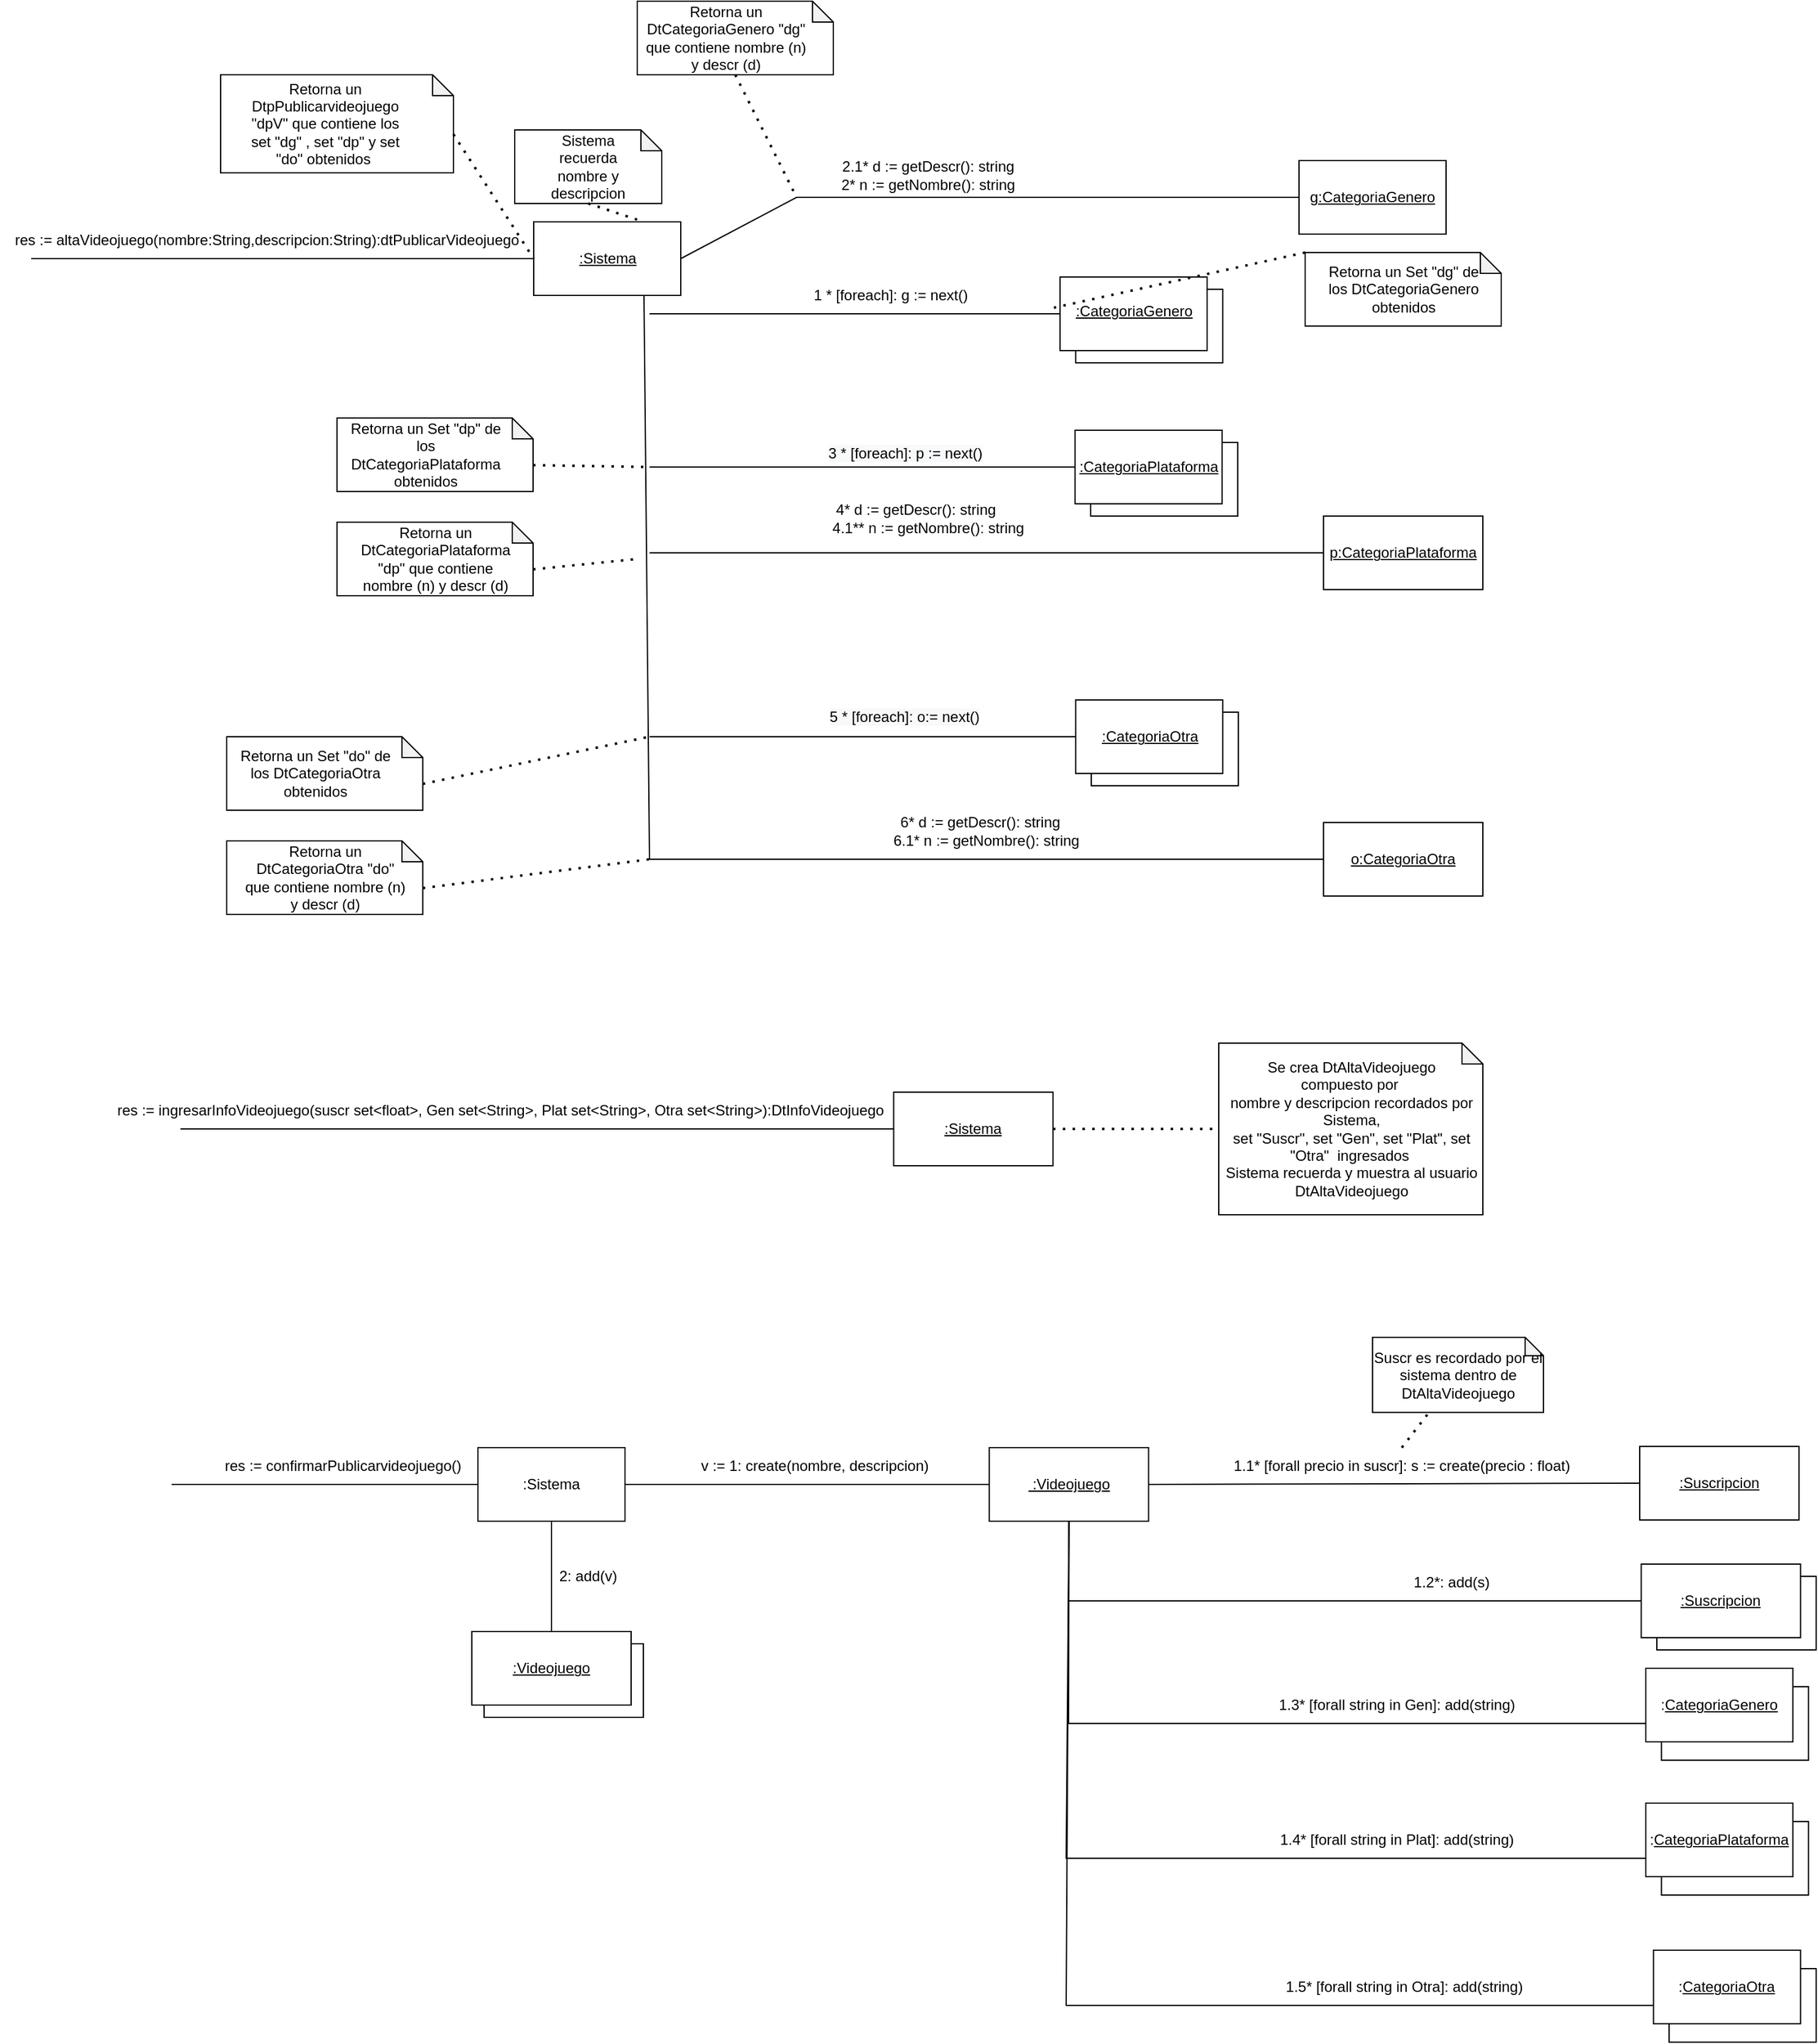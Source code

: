 <mxfile version="15.7.3" type="device"><diagram id="nLGqnXm5-cyStu_zuS19" name="Página-1"><mxGraphModel dx="2236" dy="2874" grid="1" gridSize="10" guides="1" tooltips="1" connect="1" arrows="1" fold="1" page="1" pageScale="1" pageWidth="827" pageHeight="1169" math="0" shadow="0"><root><mxCell id="0"/><mxCell id="1" parent="0"/><mxCell id="S6IuoozEWfHYUPOx4UMP-44" value="" style="rounded=0;whiteSpace=wrap;html=1;" parent="1" vertex="1"><mxGeometry x="512" y="1215" width="130" height="60" as="geometry"/></mxCell><mxCell id="S6IuoozEWfHYUPOx4UMP-17" value="" style="rounded=0;whiteSpace=wrap;html=1;" parent="1" vertex="1"><mxGeometry x="-445" y="1270" width="130" height="60" as="geometry"/></mxCell><mxCell id="BIJhDUikxEPJ1du6gMWI-7" value="&lt;u&gt;:Sistema&lt;/u&gt;" style="rounded=0;whiteSpace=wrap;html=1;" parent="1" vertex="1"><mxGeometry x="-404.5" y="110" width="120" height="60" as="geometry"/></mxCell><mxCell id="BIJhDUikxEPJ1du6gMWI-8" value="" style="endArrow=none;html=1;rounded=0;entryX=0;entryY=0.5;entryDx=0;entryDy=0;" parent="1" target="BIJhDUikxEPJ1du6gMWI-7" edge="1"><mxGeometry width="50" height="50" relative="1" as="geometry"><mxPoint x="-814.5" y="140" as="sourcePoint"/><mxPoint x="-244.5" y="320" as="targetPoint"/></mxGeometry></mxCell><mxCell id="BIJhDUikxEPJ1du6gMWI-9" value="res := altaVideojuego(nombre:String,descripcion:String):dtPublicarVideojuego" style="text;html=1;strokeColor=none;fillColor=none;align=center;verticalAlign=middle;whiteSpace=wrap;rounded=0;" parent="1" vertex="1"><mxGeometry x="-840" y="110" width="435.5" height="30" as="geometry"/></mxCell><mxCell id="BIJhDUikxEPJ1du6gMWI-16" value="" style="shape=note;whiteSpace=wrap;html=1;backgroundOutline=1;darkOpacity=0.05;size=17;" parent="1" vertex="1"><mxGeometry x="-420" y="35" width="120" height="60" as="geometry"/></mxCell><mxCell id="BIJhDUikxEPJ1du6gMWI-17" value="Sistema recuerda nombre y descripcion" style="text;html=1;strokeColor=none;fillColor=none;align=center;verticalAlign=middle;whiteSpace=wrap;rounded=0;" parent="1" vertex="1"><mxGeometry x="-390" y="50" width="60" height="30" as="geometry"/></mxCell><mxCell id="BIJhDUikxEPJ1du6gMWI-18" value="" style="endArrow=none;dashed=1;html=1;dashPattern=1 3;strokeWidth=2;rounded=0;exitX=0.5;exitY=1;exitDx=0;exitDy=0;exitPerimeter=0;entryX=0.75;entryY=0;entryDx=0;entryDy=0;" parent="1" source="BIJhDUikxEPJ1du6gMWI-16" target="BIJhDUikxEPJ1du6gMWI-7" edge="1"><mxGeometry width="50" height="50" relative="1" as="geometry"><mxPoint x="-194.5" y="300" as="sourcePoint"/><mxPoint x="-144.5" y="250" as="targetPoint"/></mxGeometry></mxCell><mxCell id="BIJhDUikxEPJ1du6gMWI-21" value="" style="rounded=0;whiteSpace=wrap;html=1;" parent="1" vertex="1"><mxGeometry x="37.75" y="165" width="120" height="60" as="geometry"/></mxCell><mxCell id="BIJhDUikxEPJ1du6gMWI-22" value="" style="rounded=0;whiteSpace=wrap;html=1;" parent="1" vertex="1"><mxGeometry x="25" y="155" width="120" height="60" as="geometry"/></mxCell><mxCell id="BIJhDUikxEPJ1du6gMWI-23" value="" style="endArrow=none;html=1;rounded=0;entryX=0;entryY=0.5;entryDx=0;entryDy=0;" parent="1" target="BIJhDUikxEPJ1du6gMWI-22" edge="1"><mxGeometry width="50" height="50" relative="1" as="geometry"><mxPoint x="-310" y="185" as="sourcePoint"/><mxPoint x="-32.25" y="375" as="targetPoint"/><Array as="points"><mxPoint x="-260" y="185"/></Array></mxGeometry></mxCell><mxCell id="BIJhDUikxEPJ1du6gMWI-24" value="&lt;u&gt;:CategoriaGenero&lt;/u&gt;" style="text;html=1;strokeColor=none;fillColor=none;align=center;verticalAlign=middle;whiteSpace=wrap;rounded=0;" parent="1" vertex="1"><mxGeometry x="57.75" y="170" width="54.5" height="25" as="geometry"/></mxCell><mxCell id="BIJhDUikxEPJ1du6gMWI-26" value="" style="rounded=0;whiteSpace=wrap;html=1;" parent="1" vertex="1"><mxGeometry x="50" y="290" width="120" height="60" as="geometry"/></mxCell><mxCell id="BIJhDUikxEPJ1du6gMWI-27" value="" style="rounded=0;whiteSpace=wrap;html=1;" parent="1" vertex="1"><mxGeometry x="37.25" y="280" width="120" height="60" as="geometry"/></mxCell><mxCell id="BIJhDUikxEPJ1du6gMWI-28" value="&lt;u&gt;:CategoriaPlataforma&lt;/u&gt;" style="text;html=1;strokeColor=none;fillColor=none;align=center;verticalAlign=middle;whiteSpace=wrap;rounded=0;" parent="1" vertex="1"><mxGeometry x="70" y="297.5" width="54.5" height="25" as="geometry"/></mxCell><mxCell id="BIJhDUikxEPJ1du6gMWI-30" value="" style="endArrow=none;html=1;rounded=0;entryX=0;entryY=0.5;entryDx=0;entryDy=0;" parent="1" target="BIJhDUikxEPJ1du6gMWI-27" edge="1"><mxGeometry width="50" height="50" relative="1" as="geometry"><mxPoint x="-310" y="310" as="sourcePoint"/><mxPoint x="-350" y="220" as="targetPoint"/><Array as="points"><mxPoint x="-250" y="310"/><mxPoint x="-220" y="310"/></Array></mxGeometry></mxCell><mxCell id="BIJhDUikxEPJ1du6gMWI-49" value="1 * [foreach]: g := next()" style="text;html=1;strokeColor=none;fillColor=none;align=center;verticalAlign=middle;whiteSpace=wrap;rounded=0;" parent="1" vertex="1"><mxGeometry x="-192.75" y="155" width="160" height="30" as="geometry"/></mxCell><mxCell id="BIJhDUikxEPJ1du6gMWI-50" value="" style="rounded=0;whiteSpace=wrap;html=1;" parent="1" vertex="1"><mxGeometry x="220" y="60" width="120" height="60" as="geometry"/></mxCell><mxCell id="BIJhDUikxEPJ1du6gMWI-51" value="" style="endArrow=none;html=1;rounded=0;exitX=1;exitY=0.5;exitDx=0;exitDy=0;entryX=0;entryY=0.5;entryDx=0;entryDy=0;" parent="1" source="BIJhDUikxEPJ1du6gMWI-7" target="BIJhDUikxEPJ1du6gMWI-50" edge="1"><mxGeometry width="50" height="50" relative="1" as="geometry"><mxPoint x="-90" y="200" as="sourcePoint"/><mxPoint x="-40" y="150" as="targetPoint"/><Array as="points"><mxPoint x="-190" y="90"/></Array></mxGeometry></mxCell><mxCell id="BIJhDUikxEPJ1du6gMWI-52" value="&lt;u&gt;g:CategoriaGenero&lt;/u&gt;" style="text;html=1;strokeColor=none;fillColor=none;align=center;verticalAlign=middle;whiteSpace=wrap;rounded=0;" parent="1" vertex="1"><mxGeometry x="250" y="75" width="60" height="30" as="geometry"/></mxCell><mxCell id="BIJhDUikxEPJ1du6gMWI-53" value="2* n := getNombre(): string" style="text;html=1;strokeColor=none;fillColor=none;align=center;verticalAlign=middle;whiteSpace=wrap;rounded=0;" parent="1" vertex="1"><mxGeometry x="-155" y="65" width="145" height="30" as="geometry"/></mxCell><mxCell id="BIJhDUikxEPJ1du6gMWI-54" value="2.1* d := getDescr(): string" style="text;html=1;strokeColor=none;fillColor=none;align=center;verticalAlign=middle;whiteSpace=wrap;rounded=0;" parent="1" vertex="1"><mxGeometry x="-155" y="50" width="145" height="30" as="geometry"/></mxCell><mxCell id="BIJhDUikxEPJ1du6gMWI-56" value="" style="shape=note;whiteSpace=wrap;html=1;backgroundOutline=1;darkOpacity=0.05;size=17;" parent="1" vertex="1"><mxGeometry x="-320" y="-70" width="160" height="60" as="geometry"/></mxCell><mxCell id="BIJhDUikxEPJ1du6gMWI-57" value="Retorna un DtCategoriaGenero &quot;dg&quot; que contiene nombre (n) y descr (d)" style="text;html=1;strokeColor=none;fillColor=none;align=center;verticalAlign=middle;whiteSpace=wrap;rounded=0;" parent="1" vertex="1"><mxGeometry x="-315" y="-55" width="135" height="30" as="geometry"/></mxCell><mxCell id="BIJhDUikxEPJ1du6gMWI-58" value="" style="endArrow=none;dashed=1;html=1;dashPattern=1 3;strokeWidth=2;rounded=0;exitX=0.5;exitY=1;exitDx=0;exitDy=0;exitPerimeter=0;" parent="1" source="BIJhDUikxEPJ1du6gMWI-56" edge="1"><mxGeometry width="50" height="50" relative="1" as="geometry"><mxPoint x="-85" y="220" as="sourcePoint"/><mxPoint x="-190" y="90" as="targetPoint"/></mxGeometry></mxCell><mxCell id="BIJhDUikxEPJ1du6gMWI-59" value="" style="endArrow=none;dashed=1;html=1;dashPattern=1 3;strokeWidth=2;rounded=0;exitX=0;exitY=0;exitDx=0;exitDy=0;exitPerimeter=0;" parent="1" source="BIJhDUikxEPJ1du6gMWI-60" edge="1"><mxGeometry width="50" height="50" relative="1" as="geometry"><mxPoint x="-380" y="-90" as="sourcePoint"/><mxPoint x="20" y="180" as="targetPoint"/></mxGeometry></mxCell><mxCell id="BIJhDUikxEPJ1du6gMWI-60" value="" style="shape=note;whiteSpace=wrap;html=1;backgroundOutline=1;darkOpacity=0.05;size=17;" parent="1" vertex="1"><mxGeometry x="225" y="135" width="160" height="60" as="geometry"/></mxCell><mxCell id="BIJhDUikxEPJ1du6gMWI-61" value="Retorna un Set &quot;dg&quot; de los DtCategoriaGenero obtenidos" style="text;html=1;strokeColor=none;fillColor=none;align=center;verticalAlign=middle;whiteSpace=wrap;rounded=0;" parent="1" vertex="1"><mxGeometry x="237.5" y="150" width="135" height="30" as="geometry"/></mxCell><mxCell id="BIJhDUikxEPJ1du6gMWI-64" value="&lt;span style=&quot;color: rgb(0, 0, 0); font-family: Helvetica; font-size: 12px; font-style: normal; font-variant-ligatures: normal; font-variant-caps: normal; font-weight: 400; letter-spacing: normal; orphans: 2; text-align: center; text-indent: 0px; text-transform: none; widows: 2; word-spacing: 0px; -webkit-text-stroke-width: 0px; background-color: rgb(248, 249, 250); text-decoration-thickness: initial; text-decoration-style: initial; text-decoration-color: initial; float: none; display: inline !important;&quot;&gt;3 * [foreach]: p := next()&lt;/span&gt;" style="text;whiteSpace=wrap;html=1;" parent="1" vertex="1"><mxGeometry x="-165.75" y="285" width="150" height="30" as="geometry"/></mxCell><mxCell id="BIJhDUikxEPJ1du6gMWI-65" value="" style="rounded=0;whiteSpace=wrap;html=1;" parent="1" vertex="1"><mxGeometry x="240" y="350" width="130" height="60" as="geometry"/></mxCell><mxCell id="BIJhDUikxEPJ1du6gMWI-66" value="&lt;u&gt;p:CategoriaPlataforma&lt;/u&gt;" style="text;html=1;strokeColor=none;fillColor=none;align=center;verticalAlign=middle;whiteSpace=wrap;rounded=0;" parent="1" vertex="1"><mxGeometry x="275" y="365" width="60" height="30" as="geometry"/></mxCell><mxCell id="BIJhDUikxEPJ1du6gMWI-67" value="" style="endArrow=none;html=1;rounded=0;entryX=0;entryY=0.5;entryDx=0;entryDy=0;" parent="1" target="BIJhDUikxEPJ1du6gMWI-65" edge="1"><mxGeometry width="50" height="50" relative="1" as="geometry"><mxPoint x="-310" y="380" as="sourcePoint"/><mxPoint x="-230" y="330" as="targetPoint"/><Array as="points"><mxPoint x="-260" y="380"/></Array></mxGeometry></mxCell><mxCell id="BIJhDUikxEPJ1du6gMWI-68" value="4.1** n := getNombre(): string" style="text;html=1;strokeColor=none;fillColor=none;align=center;verticalAlign=middle;whiteSpace=wrap;rounded=0;" parent="1" vertex="1"><mxGeometry x="-165" y="345" width="165" height="30" as="geometry"/></mxCell><mxCell id="BIJhDUikxEPJ1du6gMWI-69" value="4* d := getDescr(): string" style="text;html=1;strokeColor=none;fillColor=none;align=center;verticalAlign=middle;whiteSpace=wrap;rounded=0;" parent="1" vertex="1"><mxGeometry x="-165" y="330" width="145" height="30" as="geometry"/></mxCell><mxCell id="BIJhDUikxEPJ1du6gMWI-70" value="" style="shape=note;whiteSpace=wrap;html=1;backgroundOutline=1;darkOpacity=0.05;size=17;" parent="1" vertex="1"><mxGeometry x="-565" y="355" width="160" height="60" as="geometry"/></mxCell><mxCell id="BIJhDUikxEPJ1du6gMWI-71" value="Retorna un DtCategoriaPlataforma &quot;dp&quot; que contiene nombre (n) y descr (d)" style="text;html=1;strokeColor=none;fillColor=none;align=center;verticalAlign=middle;whiteSpace=wrap;rounded=0;" parent="1" vertex="1"><mxGeometry x="-552.5" y="370" width="135" height="30" as="geometry"/></mxCell><mxCell id="BIJhDUikxEPJ1du6gMWI-72" value="" style="endArrow=none;dashed=1;html=1;dashPattern=1 3;strokeWidth=2;rounded=0;exitX=0;exitY=0;exitDx=160;exitDy=38.5;exitPerimeter=0;" parent="1" source="BIJhDUikxEPJ1du6gMWI-70" edge="1"><mxGeometry width="50" height="50" relative="1" as="geometry"><mxPoint x="-324.5" y="600" as="sourcePoint"/><mxPoint x="-320" y="385" as="targetPoint"/></mxGeometry></mxCell><mxCell id="BIJhDUikxEPJ1du6gMWI-73" value="" style="shape=note;whiteSpace=wrap;html=1;backgroundOutline=1;darkOpacity=0.05;size=17;" parent="1" vertex="1"><mxGeometry x="-565" y="270" width="160" height="60" as="geometry"/></mxCell><mxCell id="BIJhDUikxEPJ1du6gMWI-74" value="Retorna un Set &quot;dp&quot; de los DtCategoriaPlataforma obtenidos" style="text;html=1;strokeColor=none;fillColor=none;align=center;verticalAlign=middle;whiteSpace=wrap;rounded=0;" parent="1" vertex="1"><mxGeometry x="-560" y="285" width="135" height="30" as="geometry"/></mxCell><mxCell id="BIJhDUikxEPJ1du6gMWI-75" value="" style="endArrow=none;dashed=1;html=1;dashPattern=1 3;strokeWidth=2;rounded=0;exitX=0;exitY=0;exitDx=160;exitDy=38.5;exitPerimeter=0;" parent="1" source="BIJhDUikxEPJ1du6gMWI-73" edge="1"><mxGeometry width="50" height="50" relative="1" as="geometry"><mxPoint x="-90" y="340" as="sourcePoint"/><mxPoint x="-310" y="310" as="targetPoint"/></mxGeometry></mxCell><mxCell id="BIJhDUikxEPJ1du6gMWI-77" value="" style="rounded=0;whiteSpace=wrap;html=1;" parent="1" vertex="1"><mxGeometry x="50.5" y="510" width="120" height="60" as="geometry"/></mxCell><mxCell id="BIJhDUikxEPJ1du6gMWI-78" value="" style="rounded=0;whiteSpace=wrap;html=1;" parent="1" vertex="1"><mxGeometry x="37.75" y="500" width="120" height="60" as="geometry"/></mxCell><mxCell id="BIJhDUikxEPJ1du6gMWI-79" value="&lt;u&gt;:CategoriaOtra&lt;/u&gt;" style="text;html=1;strokeColor=none;fillColor=none;align=center;verticalAlign=middle;whiteSpace=wrap;rounded=0;" parent="1" vertex="1"><mxGeometry x="70.5" y="517.5" width="54.5" height="25" as="geometry"/></mxCell><mxCell id="BIJhDUikxEPJ1du6gMWI-81" value="" style="endArrow=none;html=1;rounded=0;entryX=0;entryY=0.5;entryDx=0;entryDy=0;" parent="1" target="BIJhDUikxEPJ1du6gMWI-78" edge="1"><mxGeometry width="50" height="50" relative="1" as="geometry"><mxPoint x="-310" y="530" as="sourcePoint"/><mxPoint x="-325" y="500" as="targetPoint"/><Array as="points"><mxPoint x="-290" y="530"/><mxPoint x="-225" y="530"/></Array></mxGeometry></mxCell><mxCell id="BIJhDUikxEPJ1du6gMWI-83" value="&lt;span style=&quot;color: rgb(0, 0, 0); font-family: Helvetica; font-size: 12px; font-style: normal; font-variant-ligatures: normal; font-variant-caps: normal; font-weight: 400; letter-spacing: normal; orphans: 2; text-align: center; text-indent: 0px; text-transform: none; widows: 2; word-spacing: 0px; -webkit-text-stroke-width: 0px; background-color: rgb(248, 249, 250); text-decoration-thickness: initial; text-decoration-style: initial; text-decoration-color: initial; float: none; display: inline !important;&quot;&gt;5 * [foreach]: o:= next()&lt;/span&gt;" style="text;whiteSpace=wrap;html=1;" parent="1" vertex="1"><mxGeometry x="-165" y="500" width="150" height="30" as="geometry"/></mxCell><mxCell id="BIJhDUikxEPJ1du6gMWI-84" value="" style="rounded=0;whiteSpace=wrap;html=1;" parent="1" vertex="1"><mxGeometry x="240" y="600" width="130" height="60" as="geometry"/></mxCell><mxCell id="BIJhDUikxEPJ1du6gMWI-85" value="&lt;u&gt;o:CategoriaOtra&lt;/u&gt;" style="text;html=1;strokeColor=none;fillColor=none;align=center;verticalAlign=middle;whiteSpace=wrap;rounded=0;" parent="1" vertex="1"><mxGeometry x="275" y="615" width="60" height="30" as="geometry"/></mxCell><mxCell id="BIJhDUikxEPJ1du6gMWI-86" value="" style="endArrow=none;html=1;rounded=0;entryX=0;entryY=0.5;entryDx=0;entryDy=0;exitX=0.75;exitY=1;exitDx=0;exitDy=0;" parent="1" source="BIJhDUikxEPJ1du6gMWI-7" target="BIJhDUikxEPJ1du6gMWI-84" edge="1"><mxGeometry width="50" height="50" relative="1" as="geometry"><mxPoint x="-265.0" y="450" as="sourcePoint"/><mxPoint x="-205" y="610" as="targetPoint"/><Array as="points"><mxPoint x="-310" y="630"/><mxPoint x="-190" y="630"/></Array></mxGeometry></mxCell><mxCell id="BIJhDUikxEPJ1du6gMWI-87" value="6.1* n := getNombre(): string" style="text;html=1;strokeColor=none;fillColor=none;align=center;verticalAlign=middle;whiteSpace=wrap;rounded=0;" parent="1" vertex="1"><mxGeometry x="-120" y="600" width="170" height="30" as="geometry"/></mxCell><mxCell id="BIJhDUikxEPJ1du6gMWI-88" value="6* d := getDescr(): string" style="text;html=1;strokeColor=none;fillColor=none;align=center;verticalAlign=middle;whiteSpace=wrap;rounded=0;" parent="1" vertex="1"><mxGeometry x="-120" y="585" width="160" height="30" as="geometry"/></mxCell><mxCell id="BIJhDUikxEPJ1du6gMWI-89" value="" style="shape=note;whiteSpace=wrap;html=1;backgroundOutline=1;darkOpacity=0.05;size=17;" parent="1" vertex="1"><mxGeometry x="-655" y="615" width="160" height="60" as="geometry"/></mxCell><mxCell id="BIJhDUikxEPJ1du6gMWI-90" value="Retorna un DtCategoriaOtra &quot;do&quot; que contiene nombre (n) y descr (d)" style="text;html=1;strokeColor=none;fillColor=none;align=center;verticalAlign=middle;whiteSpace=wrap;rounded=0;" parent="1" vertex="1"><mxGeometry x="-642.5" y="630" width="135" height="30" as="geometry"/></mxCell><mxCell id="BIJhDUikxEPJ1du6gMWI-91" value="" style="endArrow=none;dashed=1;html=1;dashPattern=1 3;strokeWidth=2;rounded=0;exitX=0;exitY=0;exitDx=160;exitDy=38.5;exitPerimeter=0;" parent="1" source="BIJhDUikxEPJ1du6gMWI-89" edge="1"><mxGeometry width="50" height="50" relative="1" as="geometry"><mxPoint x="-414.5" y="860" as="sourcePoint"/><mxPoint x="-310" y="630" as="targetPoint"/></mxGeometry></mxCell><mxCell id="BIJhDUikxEPJ1du6gMWI-92" value="" style="shape=note;whiteSpace=wrap;html=1;backgroundOutline=1;darkOpacity=0.05;size=17;" parent="1" vertex="1"><mxGeometry x="-655" y="530" width="160" height="60" as="geometry"/></mxCell><mxCell id="BIJhDUikxEPJ1du6gMWI-93" value="Retorna un Set &quot;do&quot; de los DtCategoriaOtra obtenidos" style="text;html=1;strokeColor=none;fillColor=none;align=center;verticalAlign=middle;whiteSpace=wrap;rounded=0;" parent="1" vertex="1"><mxGeometry x="-650" y="545" width="135" height="30" as="geometry"/></mxCell><mxCell id="BIJhDUikxEPJ1du6gMWI-94" value="" style="endArrow=none;dashed=1;html=1;dashPattern=1 3;strokeWidth=2;rounded=0;exitX=0;exitY=0;exitDx=160;exitDy=38.5;exitPerimeter=0;" parent="1" source="BIJhDUikxEPJ1du6gMWI-92" edge="1"><mxGeometry width="50" height="50" relative="1" as="geometry"><mxPoint x="-485.0" y="663.5" as="sourcePoint"/><mxPoint x="-310" y="530" as="targetPoint"/></mxGeometry></mxCell><mxCell id="BIJhDUikxEPJ1du6gMWI-95" value="" style="shape=note;whiteSpace=wrap;html=1;backgroundOutline=1;darkOpacity=0.05;size=17;" parent="1" vertex="1"><mxGeometry x="-660" y="-10" width="190" height="80" as="geometry"/></mxCell><mxCell id="BIJhDUikxEPJ1du6gMWI-96" value="Retorna un DtpPublicarvideojuego &quot;dpV&quot; que contiene los set &quot;dg&quot; , set &quot;dp&quot; y set &quot;do&quot; obtenidos&amp;nbsp;" style="text;html=1;strokeColor=none;fillColor=none;align=center;verticalAlign=middle;whiteSpace=wrap;rounded=0;" parent="1" vertex="1"><mxGeometry x="-642.5" y="15" width="135" height="30" as="geometry"/></mxCell><mxCell id="BIJhDUikxEPJ1du6gMWI-97" value="" style="endArrow=none;dashed=1;html=1;dashPattern=1 3;strokeWidth=2;rounded=0;exitX=0;exitY=0;exitDx=190;exitDy=48.5;exitPerimeter=0;entryX=0;entryY=0.5;entryDx=0;entryDy=0;" parent="1" source="BIJhDUikxEPJ1du6gMWI-95" target="BIJhDUikxEPJ1du6gMWI-7" edge="1"><mxGeometry width="50" height="50" relative="1" as="geometry"><mxPoint x="-155" y="60" as="sourcePoint"/><mxPoint x="-315.0" y="-30" as="targetPoint"/></mxGeometry></mxCell><mxCell id="S6IuoozEWfHYUPOx4UMP-1" value="" style="rounded=0;whiteSpace=wrap;html=1;" parent="1" vertex="1"><mxGeometry x="-110.75" y="820" width="130" height="60" as="geometry"/></mxCell><mxCell id="S6IuoozEWfHYUPOx4UMP-2" value="&lt;u&gt;:Sistema&lt;/u&gt;" style="text;html=1;strokeColor=none;fillColor=none;align=center;verticalAlign=middle;whiteSpace=wrap;rounded=0;" parent="1" vertex="1"><mxGeometry x="-75.75" y="835" width="60" height="30" as="geometry"/></mxCell><mxCell id="S6IuoozEWfHYUPOx4UMP-3" value="" style="endArrow=none;html=1;rounded=0;entryX=0;entryY=0.5;entryDx=0;entryDy=0;" parent="1" target="S6IuoozEWfHYUPOx4UMP-1" edge="1"><mxGeometry width="50" height="50" relative="1" as="geometry"><mxPoint x="-692.75" y="850" as="sourcePoint"/><mxPoint x="187.25" y="530" as="targetPoint"/></mxGeometry></mxCell><mxCell id="S6IuoozEWfHYUPOx4UMP-5" value="&lt;span style=&quot;text-align: left;&quot;&gt;res := ingresarInfoVideojuego(suscr set&amp;lt;float&amp;gt;, Gen set&amp;lt;String&amp;gt;, Plat set&amp;lt;String&amp;gt;, Otra set&amp;lt;String&amp;gt;):DtInfoVideojuego&lt;/span&gt;" style="text;html=1;strokeColor=none;fillColor=none;align=center;verticalAlign=middle;whiteSpace=wrap;rounded=0;" parent="1" vertex="1"><mxGeometry x="-782.75" y="820" width="702.75" height="30" as="geometry"/></mxCell><mxCell id="S6IuoozEWfHYUPOx4UMP-10" value="" style="endArrow=none;html=1;rounded=0;exitX=0;exitY=0.5;exitDx=0;exitDy=0;entryX=1;entryY=0.5;entryDx=0;entryDy=0;" parent="1" source="S6IuoozEWfHYUPOx4UMP-11" target="S6IuoozEWfHYUPOx4UMP-22" edge="1"><mxGeometry width="50" height="50" relative="1" as="geometry"><mxPoint x="32.25" y="1090" as="sourcePoint"/><mxPoint x="32.25" y="1060" as="targetPoint"/></mxGeometry></mxCell><mxCell id="S6IuoozEWfHYUPOx4UMP-11" value="" style="rounded=0;whiteSpace=wrap;html=1;" parent="1" vertex="1"><mxGeometry x="-32.75" y="1110" width="130" height="60" as="geometry"/></mxCell><mxCell id="S6IuoozEWfHYUPOx4UMP-12" value="&lt;u&gt;&amp;nbsp;:Videojuego&lt;/u&gt;" style="text;html=1;strokeColor=none;fillColor=none;align=center;verticalAlign=middle;whiteSpace=wrap;rounded=0;" parent="1" vertex="1"><mxGeometry x="-9.25" y="1125" width="83" height="30" as="geometry"/></mxCell><mxCell id="S6IuoozEWfHYUPOx4UMP-13" value="2: add(v)" style="text;html=1;strokeColor=none;fillColor=none;align=center;verticalAlign=middle;whiteSpace=wrap;rounded=0;" parent="1" vertex="1"><mxGeometry x="-490" y="1200" width="260" height="30" as="geometry"/></mxCell><mxCell id="S6IuoozEWfHYUPOx4UMP-14" value="" style="endArrow=none;html=1;rounded=0;entryX=0.5;entryY=0;entryDx=0;entryDy=0;exitX=0.5;exitY=1;exitDx=0;exitDy=0;" parent="1" source="S6IuoozEWfHYUPOx4UMP-22" target="S6IuoozEWfHYUPOx4UMP-15" edge="1"><mxGeometry width="50" height="50" relative="1" as="geometry"><mxPoint x="-585" y="1290" as="sourcePoint"/><mxPoint x="-460" y="1290" as="targetPoint"/></mxGeometry></mxCell><mxCell id="S6IuoozEWfHYUPOx4UMP-15" value="" style="rounded=0;whiteSpace=wrap;html=1;" parent="1" vertex="1"><mxGeometry x="-455" y="1260" width="130" height="60" as="geometry"/></mxCell><mxCell id="S6IuoozEWfHYUPOx4UMP-16" value="&lt;u&gt;:Videojuego&lt;/u&gt;" style="text;html=1;strokeColor=none;fillColor=none;align=center;verticalAlign=middle;whiteSpace=wrap;rounded=0;" parent="1" vertex="1"><mxGeometry x="-420" y="1275" width="60" height="30" as="geometry"/></mxCell><mxCell id="S6IuoozEWfHYUPOx4UMP-19" value="&lt;span style=&quot;&quot;&gt;Se crea DtAltaVideojuego&lt;/span&gt;&lt;br style=&quot;&quot;&gt;&lt;span style=&quot;&quot;&gt;compuesto por&amp;nbsp;&lt;/span&gt;&lt;br style=&quot;&quot;&gt;&lt;span style=&quot;&quot;&gt;nombre y descripcion recordados por Sistema,&lt;/span&gt;&lt;br style=&quot;&quot;&gt;&lt;span style=&quot;&quot;&gt;set &quot;Suscr&quot;, set &quot;Gen&quot;, set &quot;Plat&quot;, set &quot;Otra&quot;&amp;nbsp; ingresados&amp;nbsp;&lt;br&gt;Sistema recuerda y muestra al usuario DtAltaVideojuego&lt;br&gt;&lt;/span&gt;" style="shape=note;whiteSpace=wrap;html=1;backgroundOutline=1;darkOpacity=0.05;size=17;" parent="1" vertex="1"><mxGeometry x="154.5" y="780" width="215.5" height="140" as="geometry"/></mxCell><mxCell id="S6IuoozEWfHYUPOx4UMP-21" value="" style="endArrow=none;dashed=1;html=1;dashPattern=1 3;strokeWidth=2;rounded=0;exitX=1;exitY=0.5;exitDx=0;exitDy=0;entryX=0;entryY=0.5;entryDx=0;entryDy=0;entryPerimeter=0;" parent="1" source="S6IuoozEWfHYUPOx4UMP-1" target="S6IuoozEWfHYUPOx4UMP-19" edge="1"><mxGeometry width="50" height="50" relative="1" as="geometry"><mxPoint x="412.25" y="1065" as="sourcePoint"/><mxPoint x="516.75" y="835" as="targetPoint"/></mxGeometry></mxCell><mxCell id="S6IuoozEWfHYUPOx4UMP-22" value=":Sistema" style="rounded=0;whiteSpace=wrap;html=1;" parent="1" vertex="1"><mxGeometry x="-450" y="1110" width="120" height="60" as="geometry"/></mxCell><mxCell id="S6IuoozEWfHYUPOx4UMP-23" value="" style="endArrow=none;html=1;rounded=0;entryX=0;entryY=0.5;entryDx=0;entryDy=0;" parent="1" target="S6IuoozEWfHYUPOx4UMP-22" edge="1"><mxGeometry width="50" height="50" relative="1" as="geometry"><mxPoint x="-700" y="1140" as="sourcePoint"/><mxPoint x="-410" y="1065" as="targetPoint"/></mxGeometry></mxCell><mxCell id="S6IuoozEWfHYUPOx4UMP-24" value="res := confirmarPublicarvideojuego()" style="text;html=1;strokeColor=none;fillColor=none;align=center;verticalAlign=middle;whiteSpace=wrap;rounded=0;" parent="1" vertex="1"><mxGeometry x="-675" y="1110" width="230" height="30" as="geometry"/></mxCell><mxCell id="S6IuoozEWfHYUPOx4UMP-35" value="v := 1: create(nombre, descripcion)" style="text;html=1;strokeColor=none;fillColor=none;align=center;verticalAlign=middle;whiteSpace=wrap;rounded=0;" parent="1" vertex="1"><mxGeometry x="-270" y="1110" width="190" height="30" as="geometry"/></mxCell><mxCell id="S6IuoozEWfHYUPOx4UMP-36" value="1.1* [forall precio in suscr]: s := create(precio : float)" style="text;html=1;strokeColor=none;fillColor=none;align=center;verticalAlign=middle;whiteSpace=wrap;rounded=0;" parent="1" vertex="1"><mxGeometry x="157.75" y="1110" width="292.25" height="30" as="geometry"/></mxCell><mxCell id="S6IuoozEWfHYUPOx4UMP-37" value="" style="endArrow=none;html=1;rounded=0;exitX=1;exitY=0.5;exitDx=0;exitDy=0;entryX=0;entryY=0.5;entryDx=0;entryDy=0;" parent="1" source="S6IuoozEWfHYUPOx4UMP-11" target="S6IuoozEWfHYUPOx4UMP-38" edge="1"><mxGeometry width="50" height="50" relative="1" as="geometry"><mxPoint x="110" y="1139" as="sourcePoint"/><mxPoint x="498" y="1139" as="targetPoint"/></mxGeometry></mxCell><mxCell id="S6IuoozEWfHYUPOx4UMP-38" value="" style="rounded=0;whiteSpace=wrap;html=1;" parent="1" vertex="1"><mxGeometry x="498" y="1109" width="130" height="60" as="geometry"/></mxCell><mxCell id="S6IuoozEWfHYUPOx4UMP-39" value="&lt;u&gt;:Suscripcion&lt;/u&gt;" style="text;html=1;strokeColor=none;fillColor=none;align=center;verticalAlign=middle;whiteSpace=wrap;rounded=0;" parent="1" vertex="1"><mxGeometry x="533" y="1124" width="60" height="30" as="geometry"/></mxCell><mxCell id="S6IuoozEWfHYUPOx4UMP-40" value="" style="endArrow=none;dashed=1;html=1;dashPattern=1 3;strokeWidth=2;rounded=0;exitX=0.5;exitY=0;exitDx=0;exitDy=0;" parent="1" source="S6IuoozEWfHYUPOx4UMP-36" target="S6IuoozEWfHYUPOx4UMP-41" edge="1"><mxGeometry width="50" height="50" relative="1" as="geometry"><mxPoint x="220" y="1050" as="sourcePoint"/><mxPoint x="320" y="1060" as="targetPoint"/></mxGeometry></mxCell><mxCell id="S6IuoozEWfHYUPOx4UMP-41" value="Suscr es recordado por el sistema dentro de DtAltaVideojuego" style="shape=note;whiteSpace=wrap;html=1;backgroundOutline=1;darkOpacity=0.05;size=15;" parent="1" vertex="1"><mxGeometry x="280" y="1020" width="139.5" height="61.25" as="geometry"/></mxCell><mxCell id="S6IuoozEWfHYUPOx4UMP-42" value="" style="rounded=0;whiteSpace=wrap;html=1;" parent="1" vertex="1"><mxGeometry x="499.25" y="1205" width="130" height="60" as="geometry"/></mxCell><mxCell id="S6IuoozEWfHYUPOx4UMP-43" value="&lt;u&gt;:Suscripcion&lt;/u&gt;" style="text;html=1;strokeColor=none;fillColor=none;align=center;verticalAlign=middle;whiteSpace=wrap;rounded=0;" parent="1" vertex="1"><mxGeometry x="534.25" y="1220" width="60" height="30" as="geometry"/></mxCell><mxCell id="S6IuoozEWfHYUPOx4UMP-45" value="" style="endArrow=none;html=1;rounded=0;entryX=0.5;entryY=1;entryDx=0;entryDy=0;exitX=0;exitY=0.5;exitDx=0;exitDy=0;" parent="1" source="S6IuoozEWfHYUPOx4UMP-42" target="S6IuoozEWfHYUPOx4UMP-11" edge="1"><mxGeometry width="50" height="50" relative="1" as="geometry"><mxPoint x="60" y="1250" as="sourcePoint"/><mxPoint x="110" y="1200" as="targetPoint"/><Array as="points"><mxPoint x="32" y="1235"/></Array></mxGeometry></mxCell><mxCell id="S6IuoozEWfHYUPOx4UMP-46" value="1.2*: add(s)&amp;nbsp;&amp;nbsp;" style="text;html=1;strokeColor=none;fillColor=none;align=center;verticalAlign=middle;whiteSpace=wrap;rounded=0;" parent="1" vertex="1"><mxGeometry x="302.5" y="1205" width="90" height="30" as="geometry"/></mxCell><mxCell id="S6IuoozEWfHYUPOx4UMP-47" value=":&lt;u&gt;Categoria&lt;/u&gt;" style="rounded=0;whiteSpace=wrap;html=1;" parent="1" vertex="1"><mxGeometry x="515.75" y="1305" width="120" height="60" as="geometry"/></mxCell><mxCell id="S6IuoozEWfHYUPOx4UMP-48" value="" style="endArrow=none;html=1;rounded=0;entryX=0;entryY=0.5;entryDx=0;entryDy=0;exitX=0.5;exitY=1;exitDx=0;exitDy=0;" parent="1" source="S6IuoozEWfHYUPOx4UMP-11" target="S6IuoozEWfHYUPOx4UMP-47" edge="1"><mxGeometry width="50" height="50" relative="1" as="geometry"><mxPoint x="120" y="1620" as="sourcePoint"/><mxPoint x="490" y="1280" as="targetPoint"/><Array as="points"><mxPoint x="32" y="1335"/></Array></mxGeometry></mxCell><mxCell id="S6IuoozEWfHYUPOx4UMP-49" value="1.3* [forall string in Gen]: add(string)" style="text;html=1;strokeColor=none;fillColor=none;align=center;verticalAlign=middle;whiteSpace=wrap;rounded=0;rotation=0;" parent="1" vertex="1"><mxGeometry x="130" y="1305" width="340" height="30" as="geometry"/></mxCell><mxCell id="S6IuoozEWfHYUPOx4UMP-67" value=":&lt;u&gt;CategoriaGenero&lt;/u&gt;" style="rounded=0;whiteSpace=wrap;html=1;" parent="1" vertex="1"><mxGeometry x="503" y="1290" width="120" height="60" as="geometry"/></mxCell><mxCell id="j5o3C3-gz2IbH-8ydoxW-1" value=":&lt;u&gt;Categoria&lt;/u&gt;" style="rounded=0;whiteSpace=wrap;html=1;" parent="1" vertex="1"><mxGeometry x="515.75" y="1415" width="120" height="60" as="geometry"/></mxCell><mxCell id="j5o3C3-gz2IbH-8ydoxW-2" value="1.4* [forall string in Plat]: add(string)" style="text;html=1;strokeColor=none;fillColor=none;align=center;verticalAlign=middle;whiteSpace=wrap;rounded=0;rotation=0;" parent="1" vertex="1"><mxGeometry x="130" y="1415" width="340" height="30" as="geometry"/></mxCell><mxCell id="j5o3C3-gz2IbH-8ydoxW-3" value=":&lt;u&gt;CategoriaPlataforma&lt;/u&gt;" style="rounded=0;whiteSpace=wrap;html=1;" parent="1" vertex="1"><mxGeometry x="503" y="1400" width="120" height="60" as="geometry"/></mxCell><mxCell id="j5o3C3-gz2IbH-8ydoxW-5" value=":&lt;u&gt;Categoria&lt;/u&gt;" style="rounded=0;whiteSpace=wrap;html=1;" parent="1" vertex="1"><mxGeometry x="522" y="1535" width="120" height="60" as="geometry"/></mxCell><mxCell id="j5o3C3-gz2IbH-8ydoxW-6" value="1.5* [forall string in Otra]: add(string)" style="text;html=1;strokeColor=none;fillColor=none;align=center;verticalAlign=middle;whiteSpace=wrap;rounded=0;rotation=0;" parent="1" vertex="1"><mxGeometry x="136.25" y="1535" width="340" height="30" as="geometry"/></mxCell><mxCell id="j5o3C3-gz2IbH-8ydoxW-7" value=":&lt;u&gt;CategoriaOtra&lt;/u&gt;" style="rounded=0;whiteSpace=wrap;html=1;" parent="1" vertex="1"><mxGeometry x="509.25" y="1520" width="120" height="60" as="geometry"/></mxCell><mxCell id="j5o3C3-gz2IbH-8ydoxW-8" value="" style="endArrow=none;html=1;rounded=0;entryX=0;entryY=0.75;entryDx=0;entryDy=0;exitX=0.5;exitY=1;exitDx=0;exitDy=0;" parent="1" source="S6IuoozEWfHYUPOx4UMP-11" target="j5o3C3-gz2IbH-8ydoxW-7" edge="1"><mxGeometry width="50" height="50" relative="1" as="geometry"><mxPoint x="-200" y="1560" as="sourcePoint"/><mxPoint x="220" y="1400" as="targetPoint"/><Array as="points"><mxPoint x="30" y="1565"/></Array></mxGeometry></mxCell><mxCell id="j5o3C3-gz2IbH-8ydoxW-9" value="" style="endArrow=none;html=1;rounded=0;entryX=0;entryY=0.75;entryDx=0;entryDy=0;exitX=0.5;exitY=1;exitDx=0;exitDy=0;" parent="1" source="S6IuoozEWfHYUPOx4UMP-11" target="j5o3C3-gz2IbH-8ydoxW-3" edge="1"><mxGeometry width="50" height="50" relative="1" as="geometry"><mxPoint x="-100" y="1445" as="sourcePoint"/><mxPoint x="220" y="1400" as="targetPoint"/><Array as="points"><mxPoint x="30" y="1445"/></Array></mxGeometry></mxCell></root></mxGraphModel></diagram></mxfile>